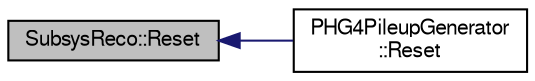 digraph "SubsysReco::Reset"
{
  bgcolor="transparent";
  edge [fontname="FreeSans",fontsize="10",labelfontname="FreeSans",labelfontsize="10"];
  node [fontname="FreeSans",fontsize="10",shape=record];
  rankdir="LR";
  Node1 [label="SubsysReco::Reset",height=0.2,width=0.4,color="black", fillcolor="grey75", style="filled" fontcolor="black"];
  Node1 -> Node2 [dir="back",color="midnightblue",fontsize="10",style="solid",fontname="FreeSans"];
  Node2 [label="PHG4PileupGenerator\l::Reset",height=0.2,width=0.4,color="black",URL="$dc/dbf/classPHG4PileupGenerator.html#a4f7bd9f1ff9b5092bdabe7b9f232bfa2",tooltip="Reset. "];
}
